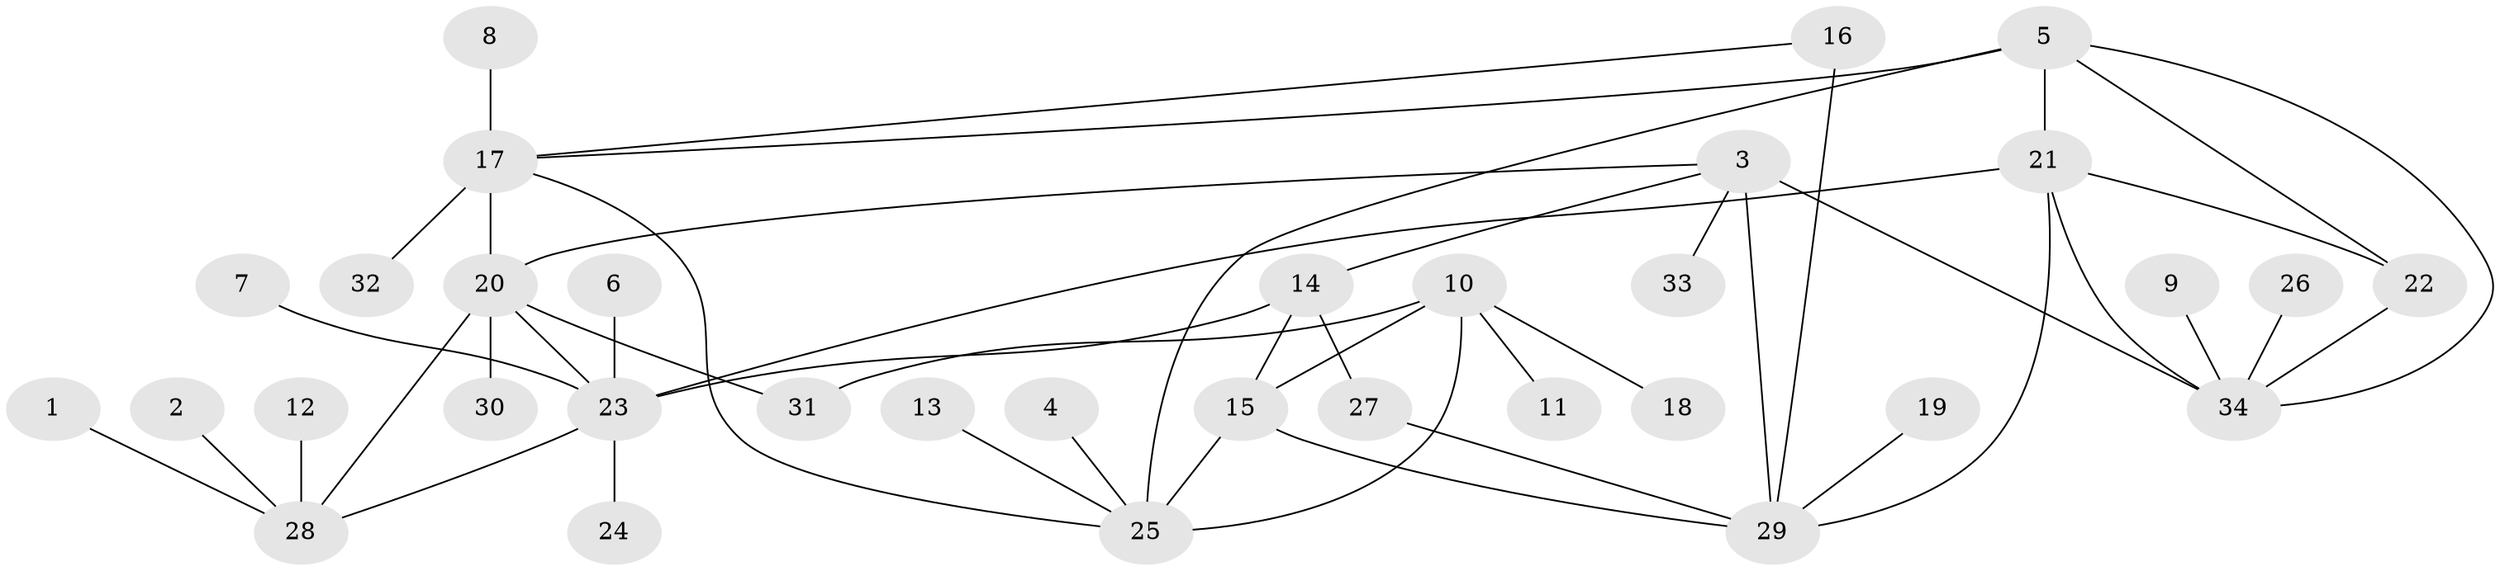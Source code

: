 // original degree distribution, {7: 0.047619047619047616, 6: 0.07142857142857142, 9: 0.03571428571428571, 3: 0.047619047619047616, 11: 0.011904761904761904, 4: 0.047619047619047616, 8: 0.023809523809523808, 2: 0.16666666666666666, 1: 0.5476190476190477}
// Generated by graph-tools (version 1.1) at 2025/37/03/04/25 23:37:38]
// undirected, 34 vertices, 48 edges
graph export_dot {
  node [color=gray90,style=filled];
  1;
  2;
  3;
  4;
  5;
  6;
  7;
  8;
  9;
  10;
  11;
  12;
  13;
  14;
  15;
  16;
  17;
  18;
  19;
  20;
  21;
  22;
  23;
  24;
  25;
  26;
  27;
  28;
  29;
  30;
  31;
  32;
  33;
  34;
  1 -- 28 [weight=1.0];
  2 -- 28 [weight=1.0];
  3 -- 14 [weight=1.0];
  3 -- 20 [weight=1.0];
  3 -- 29 [weight=4.0];
  3 -- 33 [weight=1.0];
  3 -- 34 [weight=1.0];
  4 -- 25 [weight=1.0];
  5 -- 17 [weight=1.0];
  5 -- 21 [weight=1.0];
  5 -- 22 [weight=1.0];
  5 -- 25 [weight=1.0];
  5 -- 34 [weight=1.0];
  6 -- 23 [weight=1.0];
  7 -- 23 [weight=1.0];
  8 -- 17 [weight=1.0];
  9 -- 34 [weight=1.0];
  10 -- 11 [weight=1.0];
  10 -- 15 [weight=2.0];
  10 -- 18 [weight=1.0];
  10 -- 25 [weight=2.0];
  10 -- 31 [weight=1.0];
  12 -- 28 [weight=1.0];
  13 -- 25 [weight=1.0];
  14 -- 15 [weight=1.0];
  14 -- 23 [weight=4.0];
  14 -- 27 [weight=1.0];
  15 -- 25 [weight=1.0];
  15 -- 29 [weight=1.0];
  16 -- 17 [weight=1.0];
  16 -- 29 [weight=2.0];
  17 -- 20 [weight=3.0];
  17 -- 25 [weight=1.0];
  17 -- 32 [weight=1.0];
  19 -- 29 [weight=1.0];
  20 -- 23 [weight=1.0];
  20 -- 28 [weight=1.0];
  20 -- 30 [weight=1.0];
  20 -- 31 [weight=1.0];
  21 -- 22 [weight=1.0];
  21 -- 23 [weight=1.0];
  21 -- 29 [weight=1.0];
  21 -- 34 [weight=1.0];
  22 -- 34 [weight=1.0];
  23 -- 24 [weight=1.0];
  23 -- 28 [weight=1.0];
  26 -- 34 [weight=1.0];
  27 -- 29 [weight=1.0];
}
